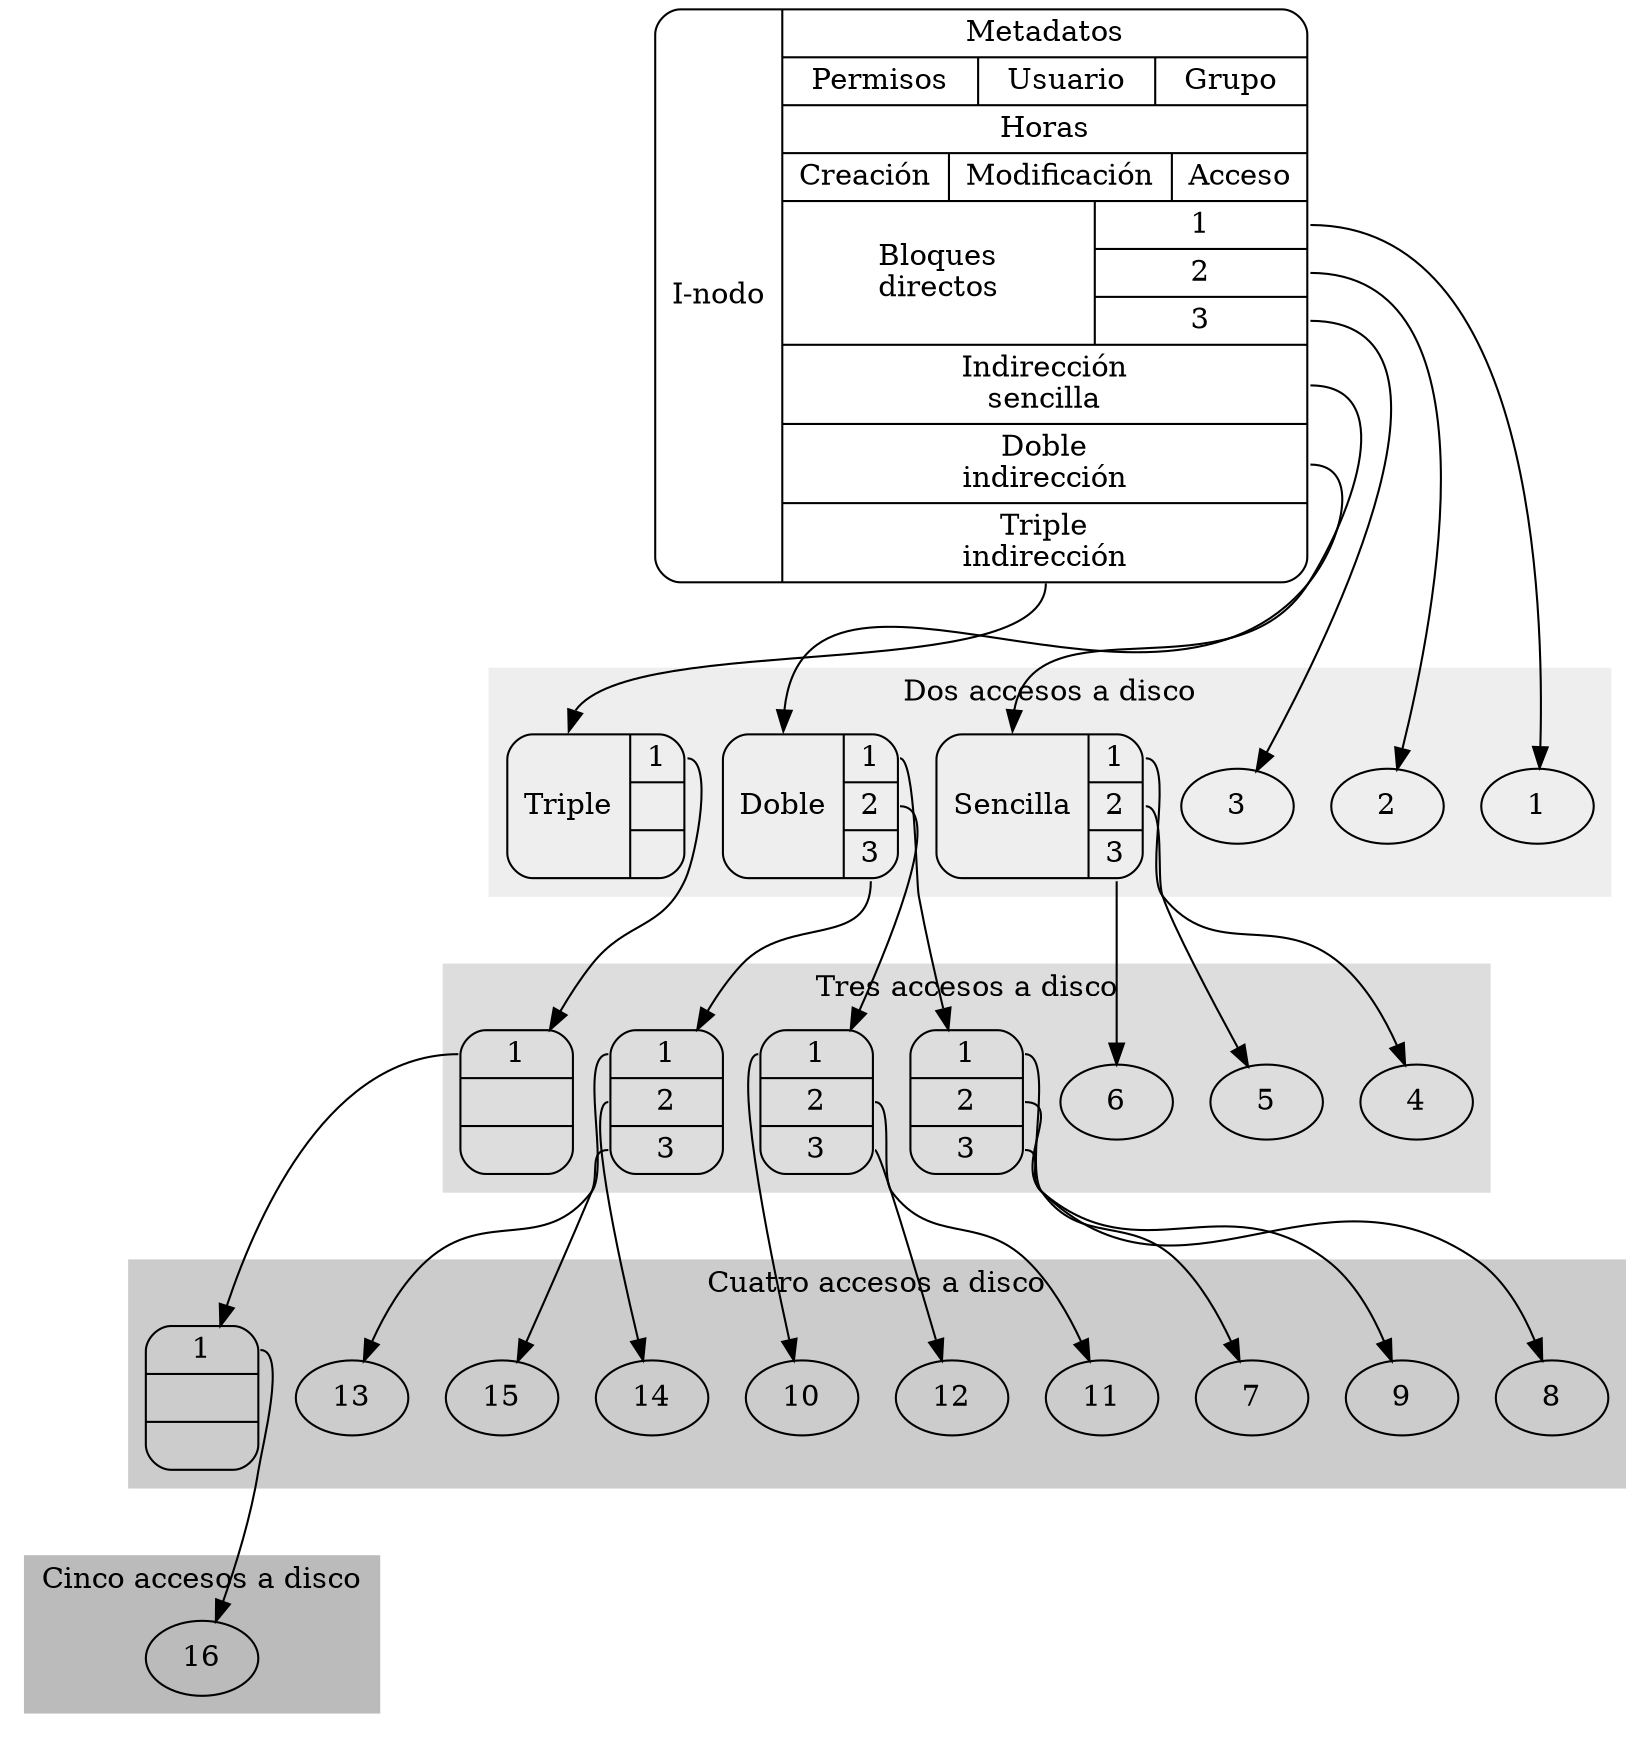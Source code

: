 #+begin_src dot :exports results :file ltxpng/fs_apuntadores_indirectos.png
digraph G {
        overlap=false;
        ranksep=1;

        node [style=rounded];
        inodo [shape=record, label="I-nodo|{Metadatos|{Permisos|Usuario|Grupo}|Horas|{Creación|Modificación|Acceso}|{Bloques\ndirectos|{<d1> 1|<d2> 2|<d3> 3}}|<s> Indirección\nsencilla|<d> Doble\nindirección|<t> Triple\nindirección}"];
        senc [shape=record, label="<label> Sencilla|{<1> 1|<2> 2|<3> 3}"];
        doble [shape=record, label="<label> Doble|{<1> 1|<2> 2|<3> 3}"];
        triple [shape=record, label="<label> Triple|{<1> 1| |}"];
        di1 [shape=record, label="{<1> 1|<2> 2|<3> 3}"];
        di2 [shape=record, label="{<1> 1|<2> 2|<3> 3}"];
        di3 [shape=record, label="{<1> 1|<2> 2|<3> 3}"];
        tr1 [shape=record, label="{<1> 1| |}"];
        tr1_1 [shape=record, label="{<1> 1| |}"];
        inodo:s -> senc:label;
        inodo:d -> doble:label;
        inodo:t -> triple:label;

        doble:1 -> di1;
        doble:2 -> di2;
        doble:3 -> di3;
        triple:1 -> tr1;
        tr1:1 -> tr1_1;

        subgraph cluster_simple {
                style=filled;
                label="Dos accesos a disco"
                color="#eeeeee"
                {rank=same; senc doble triple 1 2 3}
        }

        subgraph cluster_dbl {
                style=filled;
                label="Tres accesos a disco"
                color="#dddddd"
                {rank=same; di1 di2 di3 tr1 4 5 6}
        }

        subgraph cluster_trpl {
                style=filled;
                label="Cuatro accesos a disco"
                color="#cccccc"
                {rank=same; tr1_1 7 8 9 10 11 12 13 14 15}
        }

        subgraph cluster_quad {
                style=filled;
                label="Cinco accesos a disco"
                color="#bbbbbb"
                {rank=same; 16}
        }

        inodo:d1 -> 1;
        inodo:d2 -> 2;
        inodo:d3 -> 3;
        senc:1 -> 4;
        senc:2 -> 5;
        senc:3 -> 6;
        di1:1 -> 7;
        di1:2 -> 8;
        di1:3 -> 9
        di2:1 -> 10;
        di2:2 -> 11;
        di2:3 -> 12;
        di3:1 -> 13;
        di3:2 -> 14;
        di3:3 -> 15;
        tr1_1:1 -> 16;
}
#+end_src
